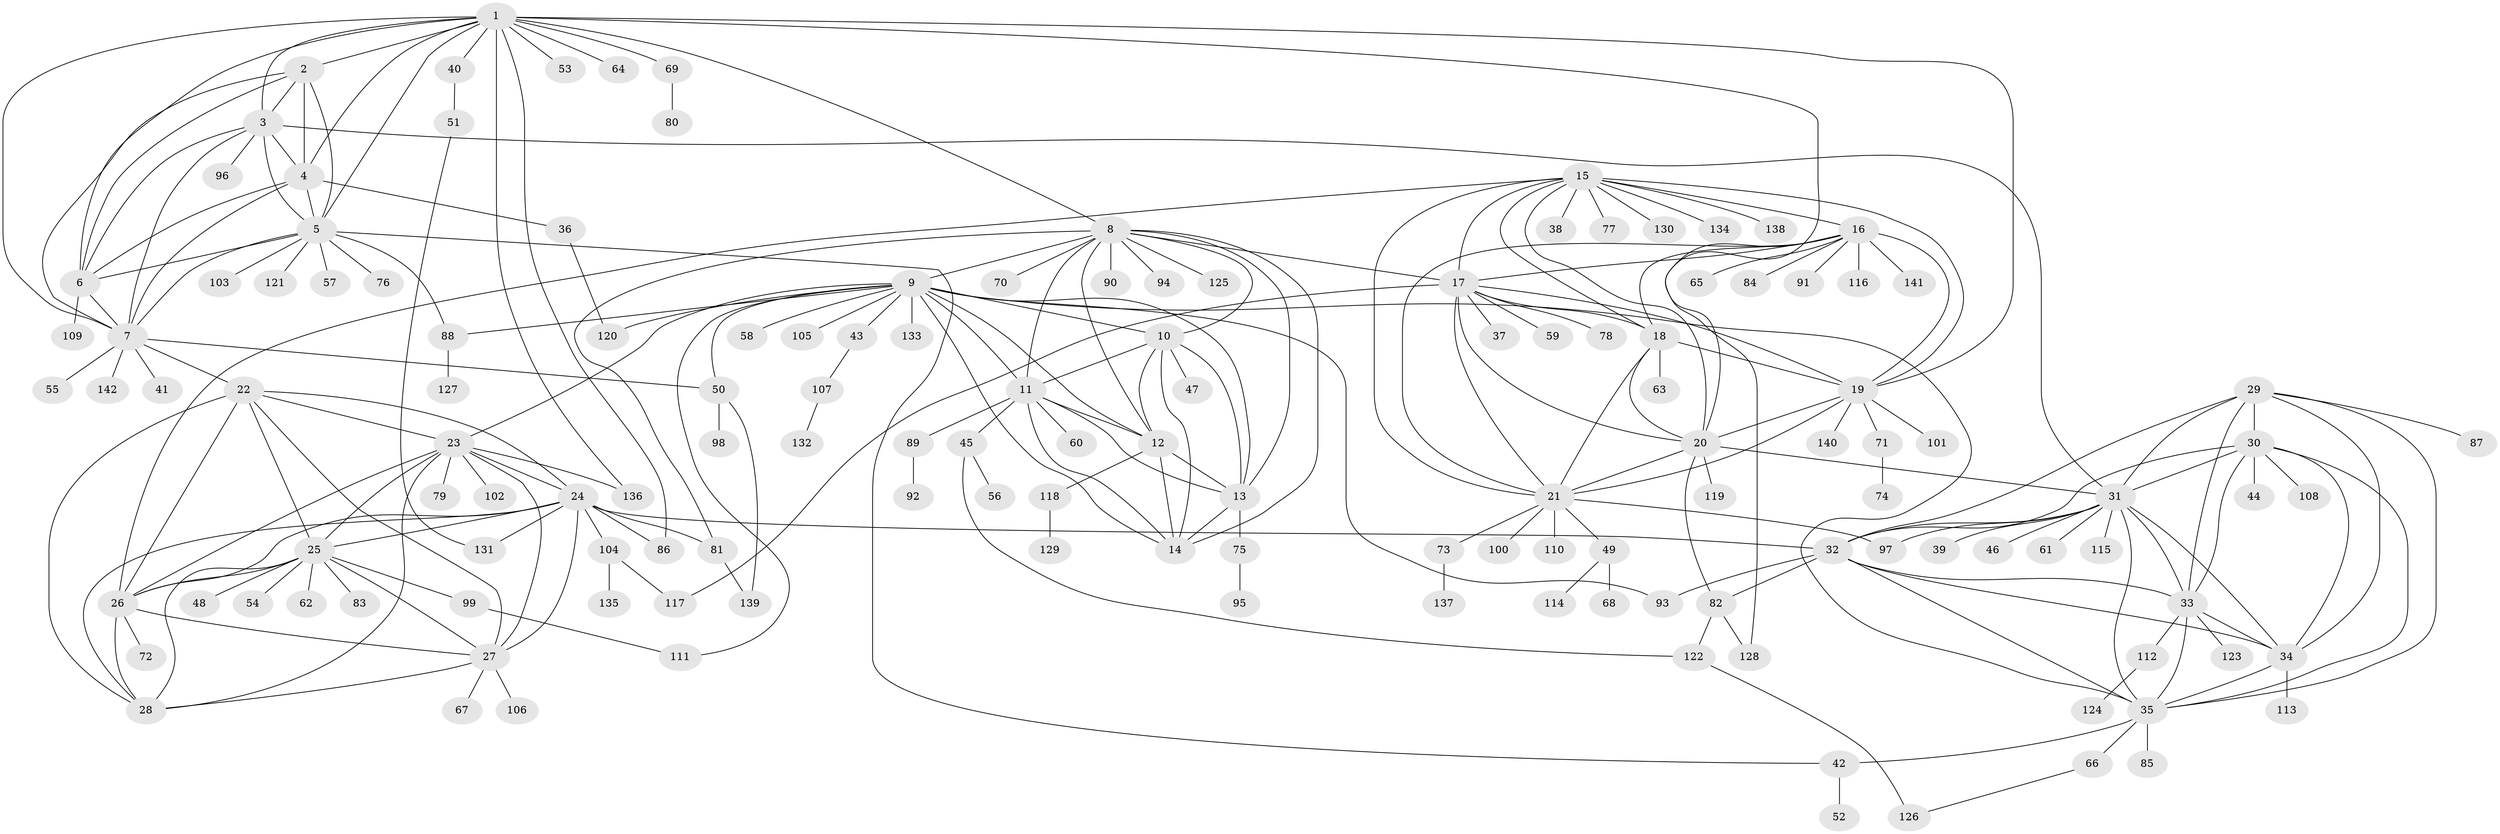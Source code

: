 // coarse degree distribution, {14: 0.018518518518518517, 6: 0.027777777777777776, 7: 0.037037037037037035, 10: 0.009259259259259259, 9: 0.027777777777777776, 12: 0.018518518518518517, 17: 0.009259259259259259, 5: 0.037037037037037035, 13: 0.009259259259259259, 8: 0.018518518518518517, 4: 0.037037037037037035, 11: 0.009259259259259259, 1: 0.5740740740740741, 2: 0.14814814814814814, 3: 0.018518518518518517}
// Generated by graph-tools (version 1.1) at 2025/24/03/03/25 07:24:12]
// undirected, 142 vertices, 239 edges
graph export_dot {
graph [start="1"]
  node [color=gray90,style=filled];
  1;
  2;
  3;
  4;
  5;
  6;
  7;
  8;
  9;
  10;
  11;
  12;
  13;
  14;
  15;
  16;
  17;
  18;
  19;
  20;
  21;
  22;
  23;
  24;
  25;
  26;
  27;
  28;
  29;
  30;
  31;
  32;
  33;
  34;
  35;
  36;
  37;
  38;
  39;
  40;
  41;
  42;
  43;
  44;
  45;
  46;
  47;
  48;
  49;
  50;
  51;
  52;
  53;
  54;
  55;
  56;
  57;
  58;
  59;
  60;
  61;
  62;
  63;
  64;
  65;
  66;
  67;
  68;
  69;
  70;
  71;
  72;
  73;
  74;
  75;
  76;
  77;
  78;
  79;
  80;
  81;
  82;
  83;
  84;
  85;
  86;
  87;
  88;
  89;
  90;
  91;
  92;
  93;
  94;
  95;
  96;
  97;
  98;
  99;
  100;
  101;
  102;
  103;
  104;
  105;
  106;
  107;
  108;
  109;
  110;
  111;
  112;
  113;
  114;
  115;
  116;
  117;
  118;
  119;
  120;
  121;
  122;
  123;
  124;
  125;
  126;
  127;
  128;
  129;
  130;
  131;
  132;
  133;
  134;
  135;
  136;
  137;
  138;
  139;
  140;
  141;
  142;
  1 -- 2;
  1 -- 3;
  1 -- 4;
  1 -- 5;
  1 -- 6;
  1 -- 7;
  1 -- 8;
  1 -- 19;
  1 -- 40;
  1 -- 53;
  1 -- 64;
  1 -- 69;
  1 -- 86;
  1 -- 128;
  1 -- 136;
  2 -- 3;
  2 -- 4;
  2 -- 5;
  2 -- 6;
  2 -- 7;
  3 -- 4;
  3 -- 5;
  3 -- 6;
  3 -- 7;
  3 -- 31;
  3 -- 96;
  4 -- 5;
  4 -- 6;
  4 -- 7;
  4 -- 36;
  5 -- 6;
  5 -- 7;
  5 -- 42;
  5 -- 57;
  5 -- 76;
  5 -- 88;
  5 -- 103;
  5 -- 121;
  6 -- 7;
  6 -- 109;
  7 -- 22;
  7 -- 41;
  7 -- 50;
  7 -- 55;
  7 -- 142;
  8 -- 9;
  8 -- 10;
  8 -- 11;
  8 -- 12;
  8 -- 13;
  8 -- 14;
  8 -- 17;
  8 -- 70;
  8 -- 81;
  8 -- 90;
  8 -- 94;
  8 -- 125;
  9 -- 10;
  9 -- 11;
  9 -- 12;
  9 -- 13;
  9 -- 14;
  9 -- 23;
  9 -- 35;
  9 -- 43;
  9 -- 50;
  9 -- 58;
  9 -- 88;
  9 -- 93;
  9 -- 105;
  9 -- 111;
  9 -- 120;
  9 -- 133;
  10 -- 11;
  10 -- 12;
  10 -- 13;
  10 -- 14;
  10 -- 47;
  11 -- 12;
  11 -- 13;
  11 -- 14;
  11 -- 45;
  11 -- 60;
  11 -- 89;
  12 -- 13;
  12 -- 14;
  12 -- 118;
  13 -- 14;
  13 -- 75;
  15 -- 16;
  15 -- 17;
  15 -- 18;
  15 -- 19;
  15 -- 20;
  15 -- 21;
  15 -- 26;
  15 -- 38;
  15 -- 77;
  15 -- 130;
  15 -- 134;
  15 -- 138;
  16 -- 17;
  16 -- 18;
  16 -- 19;
  16 -- 20;
  16 -- 21;
  16 -- 65;
  16 -- 84;
  16 -- 91;
  16 -- 116;
  16 -- 141;
  17 -- 18;
  17 -- 19;
  17 -- 20;
  17 -- 21;
  17 -- 37;
  17 -- 59;
  17 -- 78;
  17 -- 117;
  18 -- 19;
  18 -- 20;
  18 -- 21;
  18 -- 63;
  19 -- 20;
  19 -- 21;
  19 -- 71;
  19 -- 101;
  19 -- 140;
  20 -- 21;
  20 -- 31;
  20 -- 82;
  20 -- 119;
  21 -- 49;
  21 -- 73;
  21 -- 97;
  21 -- 100;
  21 -- 110;
  22 -- 23;
  22 -- 24;
  22 -- 25;
  22 -- 26;
  22 -- 27;
  22 -- 28;
  23 -- 24;
  23 -- 25;
  23 -- 26;
  23 -- 27;
  23 -- 28;
  23 -- 79;
  23 -- 102;
  23 -- 136;
  24 -- 25;
  24 -- 26;
  24 -- 27;
  24 -- 28;
  24 -- 32;
  24 -- 81;
  24 -- 86;
  24 -- 104;
  24 -- 131;
  25 -- 26;
  25 -- 27;
  25 -- 28;
  25 -- 48;
  25 -- 54;
  25 -- 62;
  25 -- 83;
  25 -- 99;
  26 -- 27;
  26 -- 28;
  26 -- 72;
  27 -- 28;
  27 -- 67;
  27 -- 106;
  29 -- 30;
  29 -- 31;
  29 -- 32;
  29 -- 33;
  29 -- 34;
  29 -- 35;
  29 -- 87;
  30 -- 31;
  30 -- 32;
  30 -- 33;
  30 -- 34;
  30 -- 35;
  30 -- 44;
  30 -- 108;
  31 -- 32;
  31 -- 33;
  31 -- 34;
  31 -- 35;
  31 -- 39;
  31 -- 46;
  31 -- 61;
  31 -- 97;
  31 -- 115;
  32 -- 33;
  32 -- 34;
  32 -- 35;
  32 -- 82;
  32 -- 93;
  33 -- 34;
  33 -- 35;
  33 -- 112;
  33 -- 123;
  34 -- 35;
  34 -- 113;
  35 -- 42;
  35 -- 66;
  35 -- 85;
  36 -- 120;
  40 -- 51;
  42 -- 52;
  43 -- 107;
  45 -- 56;
  45 -- 122;
  49 -- 68;
  49 -- 114;
  50 -- 98;
  50 -- 139;
  51 -- 131;
  66 -- 126;
  69 -- 80;
  71 -- 74;
  73 -- 137;
  75 -- 95;
  81 -- 139;
  82 -- 122;
  82 -- 128;
  88 -- 127;
  89 -- 92;
  99 -- 111;
  104 -- 117;
  104 -- 135;
  107 -- 132;
  112 -- 124;
  118 -- 129;
  122 -- 126;
}
